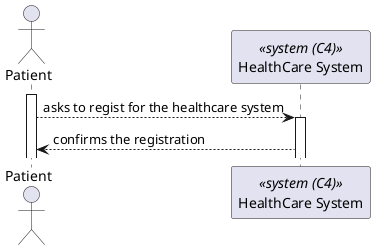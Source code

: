 @startuml

actor Patient as "Patient"
participant SYS as "HealthCare System" <<system (C4)>>

activate Patient 

Patient --> SYS : asks to regist for the healthcare system 


activate SYS 

SYS --> Patient : confirms the registration


@enduml